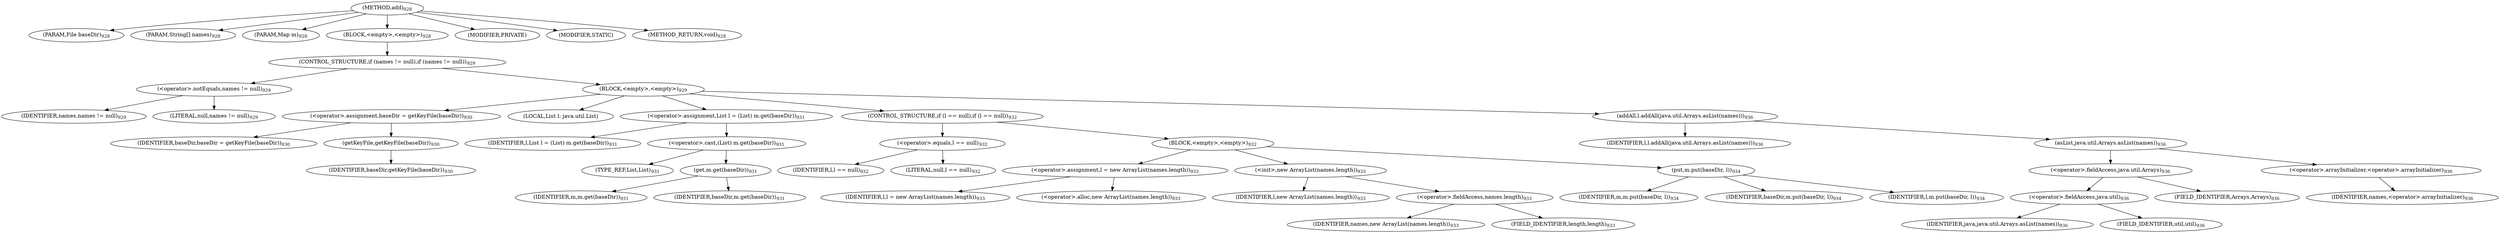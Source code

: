 digraph "add" {  
"2505" [label = <(METHOD,add)<SUB>928</SUB>> ]
"2506" [label = <(PARAM,File baseDir)<SUB>928</SUB>> ]
"2507" [label = <(PARAM,String[] names)<SUB>928</SUB>> ]
"2508" [label = <(PARAM,Map m)<SUB>928</SUB>> ]
"2509" [label = <(BLOCK,&lt;empty&gt;,&lt;empty&gt;)<SUB>928</SUB>> ]
"2510" [label = <(CONTROL_STRUCTURE,if (names != null),if (names != null))<SUB>929</SUB>> ]
"2511" [label = <(&lt;operator&gt;.notEquals,names != null)<SUB>929</SUB>> ]
"2512" [label = <(IDENTIFIER,names,names != null)<SUB>929</SUB>> ]
"2513" [label = <(LITERAL,null,names != null)<SUB>929</SUB>> ]
"2514" [label = <(BLOCK,&lt;empty&gt;,&lt;empty&gt;)<SUB>929</SUB>> ]
"2515" [label = <(&lt;operator&gt;.assignment,baseDir = getKeyFile(baseDir))<SUB>930</SUB>> ]
"2516" [label = <(IDENTIFIER,baseDir,baseDir = getKeyFile(baseDir))<SUB>930</SUB>> ]
"2517" [label = <(getKeyFile,getKeyFile(baseDir))<SUB>930</SUB>> ]
"2518" [label = <(IDENTIFIER,baseDir,getKeyFile(baseDir))<SUB>930</SUB>> ]
"127" [label = <(LOCAL,List l: java.util.List)> ]
"2519" [label = <(&lt;operator&gt;.assignment,List l = (List) m.get(baseDir))<SUB>931</SUB>> ]
"2520" [label = <(IDENTIFIER,l,List l = (List) m.get(baseDir))<SUB>931</SUB>> ]
"2521" [label = <(&lt;operator&gt;.cast,(List) m.get(baseDir))<SUB>931</SUB>> ]
"2522" [label = <(TYPE_REF,List,List)<SUB>931</SUB>> ]
"2523" [label = <(get,m.get(baseDir))<SUB>931</SUB>> ]
"2524" [label = <(IDENTIFIER,m,m.get(baseDir))<SUB>931</SUB>> ]
"2525" [label = <(IDENTIFIER,baseDir,m.get(baseDir))<SUB>931</SUB>> ]
"2526" [label = <(CONTROL_STRUCTURE,if (l == null),if (l == null))<SUB>932</SUB>> ]
"2527" [label = <(&lt;operator&gt;.equals,l == null)<SUB>932</SUB>> ]
"2528" [label = <(IDENTIFIER,l,l == null)<SUB>932</SUB>> ]
"2529" [label = <(LITERAL,null,l == null)<SUB>932</SUB>> ]
"2530" [label = <(BLOCK,&lt;empty&gt;,&lt;empty&gt;)<SUB>932</SUB>> ]
"2531" [label = <(&lt;operator&gt;.assignment,l = new ArrayList(names.length))<SUB>933</SUB>> ]
"2532" [label = <(IDENTIFIER,l,l = new ArrayList(names.length))<SUB>933</SUB>> ]
"2533" [label = <(&lt;operator&gt;.alloc,new ArrayList(names.length))<SUB>933</SUB>> ]
"2534" [label = <(&lt;init&gt;,new ArrayList(names.length))<SUB>933</SUB>> ]
"126" [label = <(IDENTIFIER,l,new ArrayList(names.length))<SUB>933</SUB>> ]
"2535" [label = <(&lt;operator&gt;.fieldAccess,names.length)<SUB>933</SUB>> ]
"2536" [label = <(IDENTIFIER,names,new ArrayList(names.length))<SUB>933</SUB>> ]
"2537" [label = <(FIELD_IDENTIFIER,length,length)<SUB>933</SUB>> ]
"2538" [label = <(put,m.put(baseDir, l))<SUB>934</SUB>> ]
"2539" [label = <(IDENTIFIER,m,m.put(baseDir, l))<SUB>934</SUB>> ]
"2540" [label = <(IDENTIFIER,baseDir,m.put(baseDir, l))<SUB>934</SUB>> ]
"2541" [label = <(IDENTIFIER,l,m.put(baseDir, l))<SUB>934</SUB>> ]
"2542" [label = <(addAll,l.addAll(java.util.Arrays.asList(names)))<SUB>936</SUB>> ]
"2543" [label = <(IDENTIFIER,l,l.addAll(java.util.Arrays.asList(names)))<SUB>936</SUB>> ]
"2544" [label = <(asList,java.util.Arrays.asList(names))<SUB>936</SUB>> ]
"2545" [label = <(&lt;operator&gt;.fieldAccess,java.util.Arrays)<SUB>936</SUB>> ]
"2546" [label = <(&lt;operator&gt;.fieldAccess,java.util)<SUB>936</SUB>> ]
"2547" [label = <(IDENTIFIER,java,java.util.Arrays.asList(names))<SUB>936</SUB>> ]
"2548" [label = <(FIELD_IDENTIFIER,util,util)<SUB>936</SUB>> ]
"2549" [label = <(FIELD_IDENTIFIER,Arrays,Arrays)<SUB>936</SUB>> ]
"2550" [label = <(&lt;operator&gt;.arrayInitializer,&lt;operator&gt;.arrayInitializer)<SUB>936</SUB>> ]
"2551" [label = <(IDENTIFIER,names,&lt;operator&gt;.arrayInitializer)<SUB>936</SUB>> ]
"2552" [label = <(MODIFIER,PRIVATE)> ]
"2553" [label = <(MODIFIER,STATIC)> ]
"2554" [label = <(METHOD_RETURN,void)<SUB>928</SUB>> ]
  "2505" -> "2506" 
  "2505" -> "2507" 
  "2505" -> "2508" 
  "2505" -> "2509" 
  "2505" -> "2552" 
  "2505" -> "2553" 
  "2505" -> "2554" 
  "2509" -> "2510" 
  "2510" -> "2511" 
  "2510" -> "2514" 
  "2511" -> "2512" 
  "2511" -> "2513" 
  "2514" -> "2515" 
  "2514" -> "127" 
  "2514" -> "2519" 
  "2514" -> "2526" 
  "2514" -> "2542" 
  "2515" -> "2516" 
  "2515" -> "2517" 
  "2517" -> "2518" 
  "2519" -> "2520" 
  "2519" -> "2521" 
  "2521" -> "2522" 
  "2521" -> "2523" 
  "2523" -> "2524" 
  "2523" -> "2525" 
  "2526" -> "2527" 
  "2526" -> "2530" 
  "2527" -> "2528" 
  "2527" -> "2529" 
  "2530" -> "2531" 
  "2530" -> "2534" 
  "2530" -> "2538" 
  "2531" -> "2532" 
  "2531" -> "2533" 
  "2534" -> "126" 
  "2534" -> "2535" 
  "2535" -> "2536" 
  "2535" -> "2537" 
  "2538" -> "2539" 
  "2538" -> "2540" 
  "2538" -> "2541" 
  "2542" -> "2543" 
  "2542" -> "2544" 
  "2544" -> "2545" 
  "2544" -> "2550" 
  "2545" -> "2546" 
  "2545" -> "2549" 
  "2546" -> "2547" 
  "2546" -> "2548" 
  "2550" -> "2551" 
}
